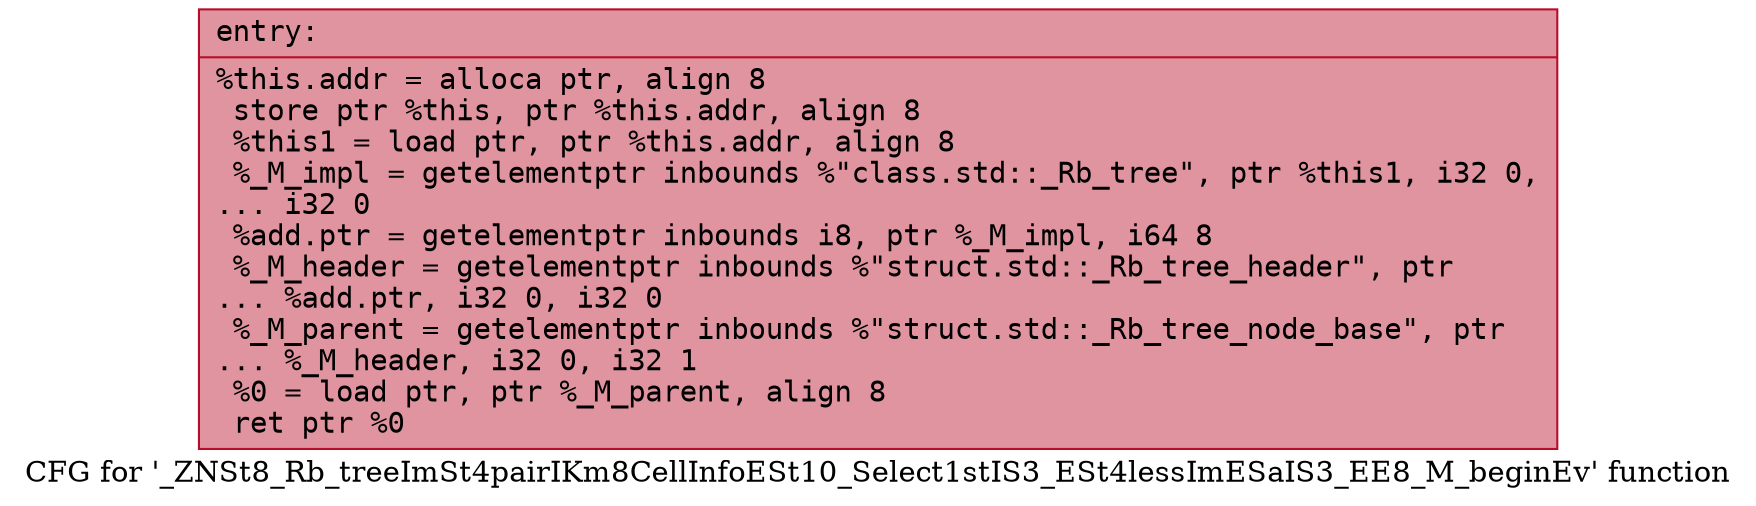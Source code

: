 digraph "CFG for '_ZNSt8_Rb_treeImSt4pairIKm8CellInfoESt10_Select1stIS3_ESt4lessImESaIS3_EE8_M_beginEv' function" {
	label="CFG for '_ZNSt8_Rb_treeImSt4pairIKm8CellInfoESt10_Select1stIS3_ESt4lessImESaIS3_EE8_M_beginEv' function";

	Node0x562da203c440 [shape=record,color="#b70d28ff", style=filled, fillcolor="#b70d2870" fontname="Courier",label="{entry:\l|  %this.addr = alloca ptr, align 8\l  store ptr %this, ptr %this.addr, align 8\l  %this1 = load ptr, ptr %this.addr, align 8\l  %_M_impl = getelementptr inbounds %\"class.std::_Rb_tree\", ptr %this1, i32 0,\l... i32 0\l  %add.ptr = getelementptr inbounds i8, ptr %_M_impl, i64 8\l  %_M_header = getelementptr inbounds %\"struct.std::_Rb_tree_header\", ptr\l... %add.ptr, i32 0, i32 0\l  %_M_parent = getelementptr inbounds %\"struct.std::_Rb_tree_node_base\", ptr\l... %_M_header, i32 0, i32 1\l  %0 = load ptr, ptr %_M_parent, align 8\l  ret ptr %0\l}"];
}
